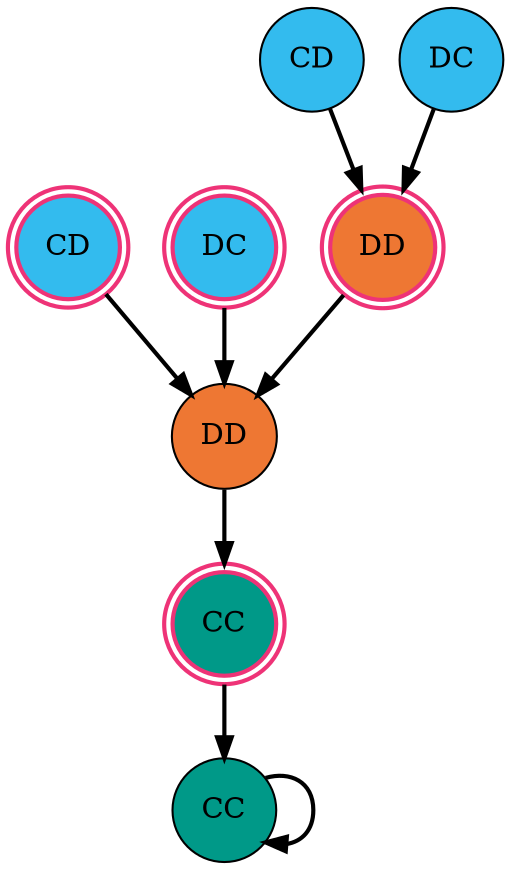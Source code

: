 
digraph {
    graph [rankdir=TD];
    node [style=filled];
    edge [penwidth=2];

    gCC [label="CC", fillcolor="#009988", shape="circle"];
    gCD [label="CD", fillcolor="#33bbee", shape="circle"];
    gDC [label="DC", fillcolor="#33bbee", shape="circle"];
    gDD [label="DD", fillcolor="#ee7733", shape="circle"];

    bCC [label="CC", fillcolor="#009988", shape="doublecircle", color="#ee3377", penwidth=2];
    bCD [label="CD", fillcolor="#33bbee", shape="doublecircle", color="#ee3377", penwidth=2];
    bDC [label="DC", fillcolor="#33bbee", shape="doublecircle", color="#ee3377", penwidth=2];
    bDD [label="DD", fillcolor="#ee7733", shape="doublecircle", color="#ee3377", penwidth=2];

    gCC -> gCC;
    gCD -> bDD;
    bDD -> gDD;
    gDD -> bCC;
    gDC -> bDD;
    bCC -> gCC;
    bCD -> gDD;
    bDC -> gDD;
}